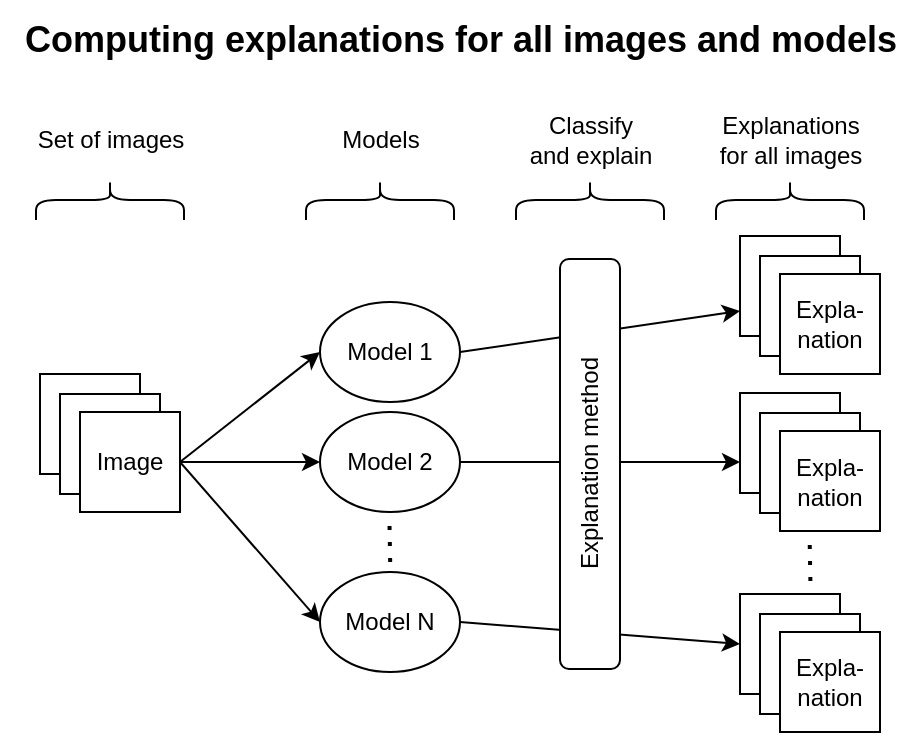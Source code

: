 <mxfile version="24.7.12" pages="2">
  <diagram name="Page-1" id="VC67NxhJMN484GX3z8SK">
    <mxGraphModel dx="1236" dy="1727" grid="1" gridSize="10" guides="1" tooltips="1" connect="1" arrows="1" fold="1" page="1" pageScale="1" pageWidth="827" pageHeight="1169" math="0" shadow="0">
      <root>
        <mxCell id="0" />
        <mxCell id="1" parent="0" />
        <mxCell id="Avy0JTanbF8QbbRovR7r-4" value="Model 1" style="ellipse;whiteSpace=wrap;html=1;" vertex="1" parent="1">
          <mxGeometry x="195" y="101" width="70" height="50" as="geometry" />
        </mxCell>
        <mxCell id="Avy0JTanbF8QbbRovR7r-5" value="Model 2" style="ellipse;whiteSpace=wrap;html=1;" vertex="1" parent="1">
          <mxGeometry x="195" y="156" width="70" height="50" as="geometry" />
        </mxCell>
        <mxCell id="Avy0JTanbF8QbbRovR7r-6" value="Model N" style="ellipse;whiteSpace=wrap;html=1;" vertex="1" parent="1">
          <mxGeometry x="195" y="236" width="70" height="50" as="geometry" />
        </mxCell>
        <mxCell id="Avy0JTanbF8QbbRovR7r-19" value="" style="whiteSpace=wrap;html=1;aspect=fixed;" vertex="1" parent="1">
          <mxGeometry x="55" y="137" width="50" height="50" as="geometry" />
        </mxCell>
        <mxCell id="Avy0JTanbF8QbbRovR7r-20" value="" style="whiteSpace=wrap;html=1;aspect=fixed;" vertex="1" parent="1">
          <mxGeometry x="65" y="147" width="50" height="50" as="geometry" />
        </mxCell>
        <mxCell id="Avy0JTanbF8QbbRovR7r-34" style="edgeStyle=orthogonalEdgeStyle;rounded=0;orthogonalLoop=1;jettySize=auto;html=1;entryX=0;entryY=0.5;entryDx=0;entryDy=0;" edge="1" parent="1" source="Avy0JTanbF8QbbRovR7r-21" target="Avy0JTanbF8QbbRovR7r-5">
          <mxGeometry relative="1" as="geometry" />
        </mxCell>
        <mxCell id="Avy0JTanbF8QbbRovR7r-21" value="Image" style="whiteSpace=wrap;html=1;aspect=fixed;" vertex="1" parent="1">
          <mxGeometry x="75" y="156" width="50" height="50" as="geometry" />
        </mxCell>
        <mxCell id="Avy0JTanbF8QbbRovR7r-28" value="" style="endArrow=classic;html=1;rounded=0;exitX=1;exitY=0.5;exitDx=0;exitDy=0;entryX=0;entryY=0.5;entryDx=0;entryDy=0;" edge="1" parent="1" source="Avy0JTanbF8QbbRovR7r-21" target="Avy0JTanbF8QbbRovR7r-4">
          <mxGeometry width="50" height="50" relative="1" as="geometry">
            <mxPoint x="155" y="169" as="sourcePoint" />
            <mxPoint x="205" y="119" as="targetPoint" />
          </mxGeometry>
        </mxCell>
        <mxCell id="Avy0JTanbF8QbbRovR7r-31" value="" style="endArrow=classic;html=1;rounded=0;exitX=1;exitY=0.5;exitDx=0;exitDy=0;entryX=0;entryY=0.5;entryDx=0;entryDy=0;" edge="1" parent="1" source="Avy0JTanbF8QbbRovR7r-21" target="Avy0JTanbF8QbbRovR7r-6">
          <mxGeometry width="50" height="50" relative="1" as="geometry">
            <mxPoint x="125" y="207" as="sourcePoint" />
            <mxPoint x="175" y="157" as="targetPoint" />
          </mxGeometry>
        </mxCell>
        <mxCell id="Avy0JTanbF8QbbRovR7r-32" value="" style="endArrow=none;dashed=1;html=1;dashPattern=1 3;strokeWidth=2;rounded=0;" edge="1" parent="1">
          <mxGeometry width="50" height="50" relative="1" as="geometry">
            <mxPoint x="230.09" y="231" as="sourcePoint" />
            <mxPoint x="229.69" y="209" as="targetPoint" />
          </mxGeometry>
        </mxCell>
        <mxCell id="Avy0JTanbF8QbbRovR7r-48" value="&lt;span style=&quot;color: rgba(0, 0, 0, 0); font-family: monospace; font-size: 0px; text-align: start; background-color: rgb(251, 251, 251);&quot;&gt;%3CmxGraphModel%3E%3Croot%3E%3CmxCell%20id%3D%220%22%2F%3E%3CmxCell%20id%3D%221%22%20parent%3D%220%22%2F%3E%3CmxCell%20id%3D%222%22%20value%3D%22%22%20style%3D%22whiteSpace%3Dwrap%3Bhtml%3D1%3Baspect%3Dfixed%3B%22%20vertex%3D%221%22%20parent%3D%221%22%3E%3CmxGeometry%20x%3D%22370%22%20y%3D%22139.5%22%20width%3D%2250%22%20height%3D%2250%22%20as%3D%22geometry%22%2F%3E%3C%2FmxCell%3E%3CmxCell%20id%3D%223%22%20value%3D%22%22%20style%3D%22whiteSpace%3Dwrap%3Bhtml%3D1%3Baspect%3Dfixed%3B%22%20vertex%3D%221%22%20parent%3D%221%22%3E%3CmxGeometry%20x%3D%22380%22%20y%3D%22149.5%22%20width%3D%2250%22%20height%3D%2250%22%20as%3D%22geometry%22%2F%3E%3C%2FmxCell%3E%3CmxCell%20id%3D%224%22%20value%3D%22%22%20style%3D%22whiteSpace%3Dwrap%3Bhtml%3D1%3Baspect%3Dfixed%3B%22%20vertex%3D%221%22%20parent%3D%221%22%3E%3CmxGeometry%20x%3D%22390%22%20y%3D%22158.5%22%20width%3D%2250%22%20height%3D%2250%22%20as%3D%22geometry%22%2F%3E%3C%2FmxCell%3E%3C%2Froot%3E%3C%2FmxGraphModel%3E&lt;/span&gt;" style="edgeLabel;html=1;align=center;verticalAlign=middle;resizable=0;points=[];" vertex="1" connectable="0" parent="Avy0JTanbF8QbbRovR7r-32">
          <mxGeometry x="0.387" y="2" relative="1" as="geometry">
            <mxPoint as="offset" />
          </mxGeometry>
        </mxCell>
        <mxCell id="Avy0JTanbF8QbbRovR7r-35" value="" style="whiteSpace=wrap;html=1;aspect=fixed;" vertex="1" parent="1">
          <mxGeometry x="405" y="68" width="50" height="50" as="geometry" />
        </mxCell>
        <mxCell id="Avy0JTanbF8QbbRovR7r-36" value="" style="whiteSpace=wrap;html=1;aspect=fixed;" vertex="1" parent="1">
          <mxGeometry x="415" y="78" width="50" height="50" as="geometry" />
        </mxCell>
        <mxCell id="Avy0JTanbF8QbbRovR7r-37" value="Expla-&lt;div&gt;nation&lt;/div&gt;" style="whiteSpace=wrap;html=1;aspect=fixed;" vertex="1" parent="1">
          <mxGeometry x="425" y="87" width="50" height="50" as="geometry" />
        </mxCell>
        <mxCell id="Avy0JTanbF8QbbRovR7r-38" value="" style="whiteSpace=wrap;html=1;aspect=fixed;" vertex="1" parent="1">
          <mxGeometry x="405" y="146.5" width="50" height="50" as="geometry" />
        </mxCell>
        <mxCell id="Avy0JTanbF8QbbRovR7r-39" value="" style="whiteSpace=wrap;html=1;aspect=fixed;" vertex="1" parent="1">
          <mxGeometry x="415" y="156.5" width="50" height="50" as="geometry" />
        </mxCell>
        <mxCell id="Avy0JTanbF8QbbRovR7r-40" value="Expla-&lt;div&gt;nation&lt;/div&gt;" style="whiteSpace=wrap;html=1;aspect=fixed;" vertex="1" parent="1">
          <mxGeometry x="425" y="165.5" width="50" height="50" as="geometry" />
        </mxCell>
        <mxCell id="Avy0JTanbF8QbbRovR7r-41" value="" style="whiteSpace=wrap;html=1;aspect=fixed;" vertex="1" parent="1">
          <mxGeometry x="405" y="247" width="50" height="50" as="geometry" />
        </mxCell>
        <mxCell id="Avy0JTanbF8QbbRovR7r-42" value="" style="whiteSpace=wrap;html=1;aspect=fixed;" vertex="1" parent="1">
          <mxGeometry x="415" y="257" width="50" height="50" as="geometry" />
        </mxCell>
        <mxCell id="Avy0JTanbF8QbbRovR7r-43" value="Expla-&lt;div&gt;nation&lt;/div&gt;" style="whiteSpace=wrap;html=1;aspect=fixed;" vertex="1" parent="1">
          <mxGeometry x="425" y="266" width="50" height="50" as="geometry" />
        </mxCell>
        <mxCell id="Avy0JTanbF8QbbRovR7r-44" value="" style="endArrow=classic;html=1;rounded=0;exitX=1;exitY=0.5;exitDx=0;exitDy=0;entryX=0;entryY=0.5;entryDx=0;entryDy=0;" edge="1" parent="1" source="Avy0JTanbF8QbbRovR7r-6" target="Avy0JTanbF8QbbRovR7r-41">
          <mxGeometry width="50" height="50" relative="1" as="geometry">
            <mxPoint x="295" y="256" as="sourcePoint" />
            <mxPoint x="345" y="206" as="targetPoint" />
          </mxGeometry>
        </mxCell>
        <mxCell id="Avy0JTanbF8QbbRovR7r-46" value="" style="endArrow=classic;html=1;rounded=0;exitX=1;exitY=0.5;exitDx=0;exitDy=0;entryX=0;entryY=0.69;entryDx=0;entryDy=0;entryPerimeter=0;" edge="1" parent="1" source="Avy0JTanbF8QbbRovR7r-5" target="Avy0JTanbF8QbbRovR7r-38">
          <mxGeometry width="50" height="50" relative="1" as="geometry">
            <mxPoint x="265" y="206" as="sourcePoint" />
            <mxPoint x="315" y="156" as="targetPoint" />
          </mxGeometry>
        </mxCell>
        <mxCell id="Avy0JTanbF8QbbRovR7r-47" value="" style="endArrow=classic;html=1;rounded=0;exitX=1;exitY=0.5;exitDx=0;exitDy=0;entryX=0;entryY=0.75;entryDx=0;entryDy=0;" edge="1" parent="1" source="Avy0JTanbF8QbbRovR7r-4" target="Avy0JTanbF8QbbRovR7r-35">
          <mxGeometry width="50" height="50" relative="1" as="geometry">
            <mxPoint x="255" y="147" as="sourcePoint" />
            <mxPoint x="305" y="97" as="targetPoint" />
          </mxGeometry>
        </mxCell>
        <mxCell id="Avy0JTanbF8QbbRovR7r-49" value="" style="endArrow=none;dashed=1;html=1;dashPattern=1 3;strokeWidth=2;rounded=0;" edge="1" parent="1">
          <mxGeometry width="50" height="50" relative="1" as="geometry">
            <mxPoint x="440.2" y="240.5" as="sourcePoint" />
            <mxPoint x="439.8" y="218.5" as="targetPoint" />
          </mxGeometry>
        </mxCell>
        <mxCell id="Avy0JTanbF8QbbRovR7r-50" value="&lt;span style=&quot;color: rgba(0, 0, 0, 0); font-family: monospace; font-size: 0px; text-align: start; background-color: rgb(251, 251, 251);&quot;&gt;%3CmxGraphModel%3E%3Croot%3E%3CmxCell%20id%3D%220%22%2F%3E%3CmxCell%20id%3D%221%22%20parent%3D%220%22%2F%3E%3CmxCell%20id%3D%222%22%20value%3D%22%22%20style%3D%22whiteSpace%3Dwrap%3Bhtml%3D1%3Baspect%3Dfixed%3B%22%20vertex%3D%221%22%20parent%3D%221%22%3E%3CmxGeometry%20x%3D%22370%22%20y%3D%22139.5%22%20width%3D%2250%22%20height%3D%2250%22%20as%3D%22geometry%22%2F%3E%3C%2FmxCell%3E%3CmxCell%20id%3D%223%22%20value%3D%22%22%20style%3D%22whiteSpace%3Dwrap%3Bhtml%3D1%3Baspect%3Dfixed%3B%22%20vertex%3D%221%22%20parent%3D%221%22%3E%3CmxGeometry%20x%3D%22380%22%20y%3D%22149.5%22%20width%3D%2250%22%20height%3D%2250%22%20as%3D%22geometry%22%2F%3E%3C%2FmxCell%3E%3CmxCell%20id%3D%224%22%20value%3D%22%22%20style%3D%22whiteSpace%3Dwrap%3Bhtml%3D1%3Baspect%3Dfixed%3B%22%20vertex%3D%221%22%20parent%3D%221%22%3E%3CmxGeometry%20x%3D%22390%22%20y%3D%22158.5%22%20width%3D%2250%22%20height%3D%2250%22%20as%3D%22geometry%22%2F%3E%3C%2FmxCell%3E%3C%2Froot%3E%3C%2FmxGraphModel%3E&lt;/span&gt;" style="edgeLabel;html=1;align=center;verticalAlign=middle;resizable=0;points=[];" vertex="1" connectable="0" parent="Avy0JTanbF8QbbRovR7r-49">
          <mxGeometry x="0.387" y="2" relative="1" as="geometry">
            <mxPoint as="offset" />
          </mxGeometry>
        </mxCell>
        <mxCell id="Avy0JTanbF8QbbRovR7r-54" value="Explanation method" style="rounded=1;whiteSpace=wrap;html=1;rotation=-90;" vertex="1" parent="1">
          <mxGeometry x="227.5" y="167" width="205" height="30" as="geometry" />
        </mxCell>
        <mxCell id="Avy0JTanbF8QbbRovR7r-62" value="" style="shape=curlyBracket;whiteSpace=wrap;html=1;rounded=1;labelPosition=left;verticalLabelPosition=middle;align=right;verticalAlign=middle;rotation=90;" vertex="1" parent="1">
          <mxGeometry x="80" y="13" width="20" height="74" as="geometry" />
        </mxCell>
        <mxCell id="Avy0JTanbF8QbbRovR7r-63" value="" style="shape=curlyBracket;whiteSpace=wrap;html=1;rounded=1;labelPosition=left;verticalLabelPosition=middle;align=right;verticalAlign=middle;rotation=90;" vertex="1" parent="1">
          <mxGeometry x="215" y="13" width="20" height="74" as="geometry" />
        </mxCell>
        <mxCell id="Avy0JTanbF8QbbRovR7r-64" value="" style="shape=curlyBracket;whiteSpace=wrap;html=1;rounded=1;labelPosition=left;verticalLabelPosition=middle;align=right;verticalAlign=middle;rotation=90;" vertex="1" parent="1">
          <mxGeometry x="420" y="13" width="20" height="74" as="geometry" />
        </mxCell>
        <mxCell id="Avy0JTanbF8QbbRovR7r-65" value="" style="shape=curlyBracket;whiteSpace=wrap;html=1;rounded=1;labelPosition=left;verticalLabelPosition=middle;align=right;verticalAlign=middle;rotation=90;" vertex="1" parent="1">
          <mxGeometry x="320" y="13" width="20" height="74" as="geometry" />
        </mxCell>
        <mxCell id="Avy0JTanbF8QbbRovR7r-67" value="Set of images" style="text;html=1;align=center;verticalAlign=middle;resizable=0;points=[];autosize=1;strokeColor=none;fillColor=none;" vertex="1" parent="1">
          <mxGeometry x="40" y="5" width="100" height="30" as="geometry" />
        </mxCell>
        <mxCell id="Avy0JTanbF8QbbRovR7r-68" value="Models" style="text;html=1;align=center;verticalAlign=middle;resizable=0;points=[];autosize=1;strokeColor=none;fillColor=none;" vertex="1" parent="1">
          <mxGeometry x="195" y="5" width="60" height="30" as="geometry" />
        </mxCell>
        <mxCell id="Avy0JTanbF8QbbRovR7r-69" value="Classify&lt;div&gt;&lt;span style=&quot;background-color: initial;&quot;&gt;and e&lt;/span&gt;&lt;span style=&quot;background-color: initial;&quot;&gt;xplain&lt;/span&gt;&lt;/div&gt;" style="text;html=1;align=center;verticalAlign=middle;resizable=0;points=[];autosize=1;strokeColor=none;fillColor=none;" vertex="1" parent="1">
          <mxGeometry x="290" width="80" height="40" as="geometry" />
        </mxCell>
        <mxCell id="Avy0JTanbF8QbbRovR7r-70" value="Explanations&lt;div&gt;for all images&lt;/div&gt;" style="text;html=1;align=center;verticalAlign=middle;resizable=0;points=[];autosize=1;strokeColor=none;fillColor=none;" vertex="1" parent="1">
          <mxGeometry x="385" width="90" height="40" as="geometry" />
        </mxCell>
        <mxCell id="Avy0JTanbF8QbbRovR7r-104" value="&lt;div&gt;&lt;b style=&quot;background-color: initial;&quot;&gt;&lt;font style=&quot;font-size: 18px;&quot;&gt;Computing explanations for all images and models&lt;/font&gt;&lt;/b&gt;&lt;br&gt;&lt;/div&gt;" style="text;html=1;align=center;verticalAlign=middle;resizable=0;points=[];autosize=1;strokeColor=none;fillColor=none;" vertex="1" parent="1">
          <mxGeometry x="35" y="-50" width="460" height="40" as="geometry" />
        </mxCell>
      </root>
    </mxGraphModel>
  </diagram>
  <diagram id="b_16lOMXdg7c8KFbppd8" name="Page-2">
    <mxGraphModel dx="1236" dy="558" grid="1" gridSize="10" guides="1" tooltips="1" connect="1" arrows="1" fold="1" page="1" pageScale="1" pageWidth="827" pageHeight="1169" math="0" shadow="0">
      <root>
        <mxCell id="0" />
        <mxCell id="1" parent="0" />
        <mxCell id="zSc9yGRD9UbhB6vsPNik-1" style="edgeStyle=orthogonalEdgeStyle;rounded=0;orthogonalLoop=1;jettySize=auto;html=1;entryX=0;entryY=0.5;entryDx=0;entryDy=0;" edge="1" parent="1" source="zSc9yGRD9UbhB6vsPNik-3" target="zSc9yGRD9UbhB6vsPNik-23">
          <mxGeometry relative="1" as="geometry" />
        </mxCell>
        <mxCell id="zSc9yGRD9UbhB6vsPNik-2" value="Aggregation" style="edgeLabel;html=1;align=center;verticalAlign=middle;resizable=0;points=[];" vertex="1" connectable="0" parent="zSc9yGRD9UbhB6vsPNik-1">
          <mxGeometry x="-0.251" y="-2" relative="1" as="geometry">
            <mxPoint x="6" y="-2" as="offset" />
          </mxGeometry>
        </mxCell>
        <mxCell id="zSc9yGRD9UbhB6vsPNik-3" value="" style="rounded=1;whiteSpace=wrap;html=1;" vertex="1" parent="1">
          <mxGeometry x="93" y="598" width="317" height="50" as="geometry" />
        </mxCell>
        <mxCell id="zSc9yGRD9UbhB6vsPNik-4" value="Expla&lt;span style=&quot;background-color: initial;&quot;&gt;nation&lt;/span&gt;&lt;div&gt;&lt;span style=&quot;background-color: initial;&quot;&gt;of image 1&lt;/span&gt;&lt;/div&gt;" style="whiteSpace=wrap;html=1;aspect=fixed;" vertex="1" parent="1">
          <mxGeometry x="105" y="400" width="70" height="70" as="geometry" />
        </mxCell>
        <mxCell id="zSc9yGRD9UbhB6vsPNik-5" value="Expla&lt;span style=&quot;background-color: initial;&quot;&gt;nation&lt;/span&gt;&lt;div&gt;&lt;span style=&quot;background-color: initial;&quot;&gt;of image 1&lt;/span&gt;&lt;/div&gt;" style="whiteSpace=wrap;html=1;aspect=fixed;" vertex="1" parent="1">
          <mxGeometry x="105" y="500" width="71" height="71" as="geometry" />
        </mxCell>
        <mxCell id="zSc9yGRD9UbhB6vsPNik-6" value="Model A:" style="text;html=1;align=center;verticalAlign=middle;resizable=0;points=[];autosize=1;strokeColor=none;fillColor=none;" vertex="1" parent="1">
          <mxGeometry x="20" y="420" width="70" height="30" as="geometry" />
        </mxCell>
        <mxCell id="zSc9yGRD9UbhB6vsPNik-7" value="Model B:" style="text;html=1;align=center;verticalAlign=middle;resizable=0;points=[];autosize=1;strokeColor=none;fillColor=none;" vertex="1" parent="1">
          <mxGeometry x="20" y="520.5" width="70" height="30" as="geometry" />
        </mxCell>
        <mxCell id="zSc9yGRD9UbhB6vsPNik-8" value="Expla&lt;span style=&quot;background-color: initial;&quot;&gt;nation&lt;/span&gt;&lt;div&gt;&lt;span style=&quot;background-color: initial;&quot;&gt;of image 2&lt;/span&gt;&lt;/div&gt;" style="whiteSpace=wrap;html=1;aspect=fixed;" vertex="1" parent="1">
          <mxGeometry x="194" y="400" width="70" height="70" as="geometry" />
        </mxCell>
        <mxCell id="zSc9yGRD9UbhB6vsPNik-9" value="Expla&lt;span style=&quot;background-color: initial;&quot;&gt;nation&lt;/span&gt;&lt;div&gt;&lt;span style=&quot;background-color: initial;&quot;&gt;of image 2&lt;/span&gt;&lt;/div&gt;" style="whiteSpace=wrap;html=1;aspect=fixed;" vertex="1" parent="1">
          <mxGeometry x="194" y="500" width="71" height="71" as="geometry" />
        </mxCell>
        <mxCell id="zSc9yGRD9UbhB6vsPNik-10" value="Expla&lt;span style=&quot;background-color: initial;&quot;&gt;nation&lt;/span&gt;&lt;div&gt;&lt;span style=&quot;background-color: initial;&quot;&gt;of image M&lt;/span&gt;&lt;/div&gt;" style="whiteSpace=wrap;html=1;aspect=fixed;" vertex="1" parent="1">
          <mxGeometry x="334" y="400" width="70" height="70" as="geometry" />
        </mxCell>
        <mxCell id="zSc9yGRD9UbhB6vsPNik-11" value="Expla&lt;span style=&quot;background-color: initial;&quot;&gt;nation&lt;/span&gt;&lt;div&gt;&lt;span style=&quot;background-color: initial;&quot;&gt;of image M&lt;/span&gt;&lt;/div&gt;" style="whiteSpace=wrap;html=1;aspect=fixed;" vertex="1" parent="1">
          <mxGeometry x="334" y="500" width="71" height="71" as="geometry" />
        </mxCell>
        <mxCell id="zSc9yGRD9UbhB6vsPNik-12" value="" style="endArrow=none;dashed=1;html=1;dashPattern=1 3;strokeWidth=2;rounded=0;" edge="1" parent="1">
          <mxGeometry width="50" height="50" relative="1" as="geometry">
            <mxPoint x="270" y="434.8" as="sourcePoint" />
            <mxPoint x="330" y="434.8" as="targetPoint" />
          </mxGeometry>
        </mxCell>
        <mxCell id="zSc9yGRD9UbhB6vsPNik-13" value="" style="endArrow=none;dashed=1;html=1;dashPattern=1 3;strokeWidth=2;rounded=0;" edge="1" parent="1">
          <mxGeometry width="50" height="50" relative="1" as="geometry">
            <mxPoint x="271" y="535.3" as="sourcePoint" />
            <mxPoint x="331" y="535.3" as="targetPoint" />
          </mxGeometry>
        </mxCell>
        <mxCell id="zSc9yGRD9UbhB6vsPNik-14" value="vs" style="text;html=1;align=center;verticalAlign=middle;resizable=0;points=[];autosize=1;strokeColor=none;fillColor=none;" vertex="1" parent="1">
          <mxGeometry x="120" y="468" width="40" height="30" as="geometry" />
        </mxCell>
        <mxCell id="zSc9yGRD9UbhB6vsPNik-15" value="vs" style="text;html=1;align=center;verticalAlign=middle;resizable=0;points=[];autosize=1;strokeColor=none;fillColor=none;" vertex="1" parent="1">
          <mxGeometry x="205" y="468" width="40" height="30" as="geometry" />
        </mxCell>
        <mxCell id="zSc9yGRD9UbhB6vsPNik-16" value="vs" style="text;html=1;align=center;verticalAlign=middle;resizable=0;points=[];autosize=1;strokeColor=none;fillColor=none;" vertex="1" parent="1">
          <mxGeometry x="349.5" y="468" width="40" height="30" as="geometry" />
        </mxCell>
        <mxCell id="zSc9yGRD9UbhB6vsPNik-17" value="0.7" style="rounded=0;whiteSpace=wrap;html=1;" vertex="1" parent="1">
          <mxGeometry x="114" y="612" width="52" height="25" as="geometry" />
        </mxCell>
        <mxCell id="zSc9yGRD9UbhB6vsPNik-18" value="0.4" style="rounded=0;whiteSpace=wrap;html=1;" vertex="1" parent="1">
          <mxGeometry x="204" y="612" width="52" height="25" as="geometry" />
        </mxCell>
        <mxCell id="zSc9yGRD9UbhB6vsPNik-19" value="0.9" style="rounded=0;whiteSpace=wrap;html=1;" vertex="1" parent="1">
          <mxGeometry x="343.5" y="612" width="52" height="25" as="geometry" />
        </mxCell>
        <mxCell id="zSc9yGRD9UbhB6vsPNik-20" value="" style="shape=flexArrow;endArrow=classic;html=1;rounded=0;width=6.466;endSize=2.802;endWidth=13.936;" edge="1" parent="1">
          <mxGeometry width="50" height="50" relative="1" as="geometry">
            <mxPoint x="140" y="575" as="sourcePoint" />
            <mxPoint x="140" y="605" as="targetPoint" />
          </mxGeometry>
        </mxCell>
        <mxCell id="zSc9yGRD9UbhB6vsPNik-21" value="" style="shape=flexArrow;endArrow=classic;html=1;rounded=0;width=6.466;endSize=2.802;endWidth=13.936;" edge="1" parent="1">
          <mxGeometry width="50" height="50" relative="1" as="geometry">
            <mxPoint x="229.8" y="575" as="sourcePoint" />
            <mxPoint x="229.8" y="605" as="targetPoint" />
          </mxGeometry>
        </mxCell>
        <mxCell id="zSc9yGRD9UbhB6vsPNik-22" value="" style="shape=flexArrow;endArrow=classic;html=1;rounded=0;width=6.466;endSize=2.802;endWidth=13.936;" edge="1" parent="1">
          <mxGeometry width="50" height="50" relative="1" as="geometry">
            <mxPoint x="368.8" y="575" as="sourcePoint" />
            <mxPoint x="368.8" y="605" as="targetPoint" />
          </mxGeometry>
        </mxCell>
        <mxCell id="zSc9yGRD9UbhB6vsPNik-23" value="&lt;div&gt;0.2&lt;/div&gt;" style="rounded=1;whiteSpace=wrap;html=1;" vertex="1" parent="1">
          <mxGeometry x="500" y="602.5" width="45" height="41" as="geometry" />
        </mxCell>
        <mxCell id="zSc9yGRD9UbhB6vsPNik-24" value="Similarity for each pair of explanations computed for same image" style="text;html=1;align=center;verticalAlign=middle;whiteSpace=wrap;rounded=0;" vertex="1" parent="1">
          <mxGeometry x="40" y="643.5" width="420" height="30" as="geometry" />
        </mxCell>
        <mxCell id="zSc9yGRD9UbhB6vsPNik-25" value="Dissimilarity&amp;nbsp;&lt;div&gt;&lt;div&gt;of models A and B&lt;/div&gt;&lt;/div&gt;" style="text;html=1;align=center;verticalAlign=middle;resizable=0;points=[];autosize=1;strokeColor=none;fillColor=none;" vertex="1" parent="1">
          <mxGeometry x="460" y="643.5" width="120" height="40" as="geometry" />
        </mxCell>
        <mxCell id="zSc9yGRD9UbhB6vsPNik-26" value="&lt;div&gt;&lt;b style=&quot;background-color: initial;&quot;&gt;&lt;font style=&quot;font-size: 18px;&quot;&gt;Computing dissimilarity between models A and B&lt;/font&gt;&lt;/b&gt;&lt;br&gt;&lt;/div&gt;" style="text;html=1;align=center;verticalAlign=middle;resizable=0;points=[];autosize=1;strokeColor=none;fillColor=none;" vertex="1" parent="1">
          <mxGeometry x="65" y="345" width="450" height="40" as="geometry" />
        </mxCell>
      </root>
    </mxGraphModel>
  </diagram>
</mxfile>
